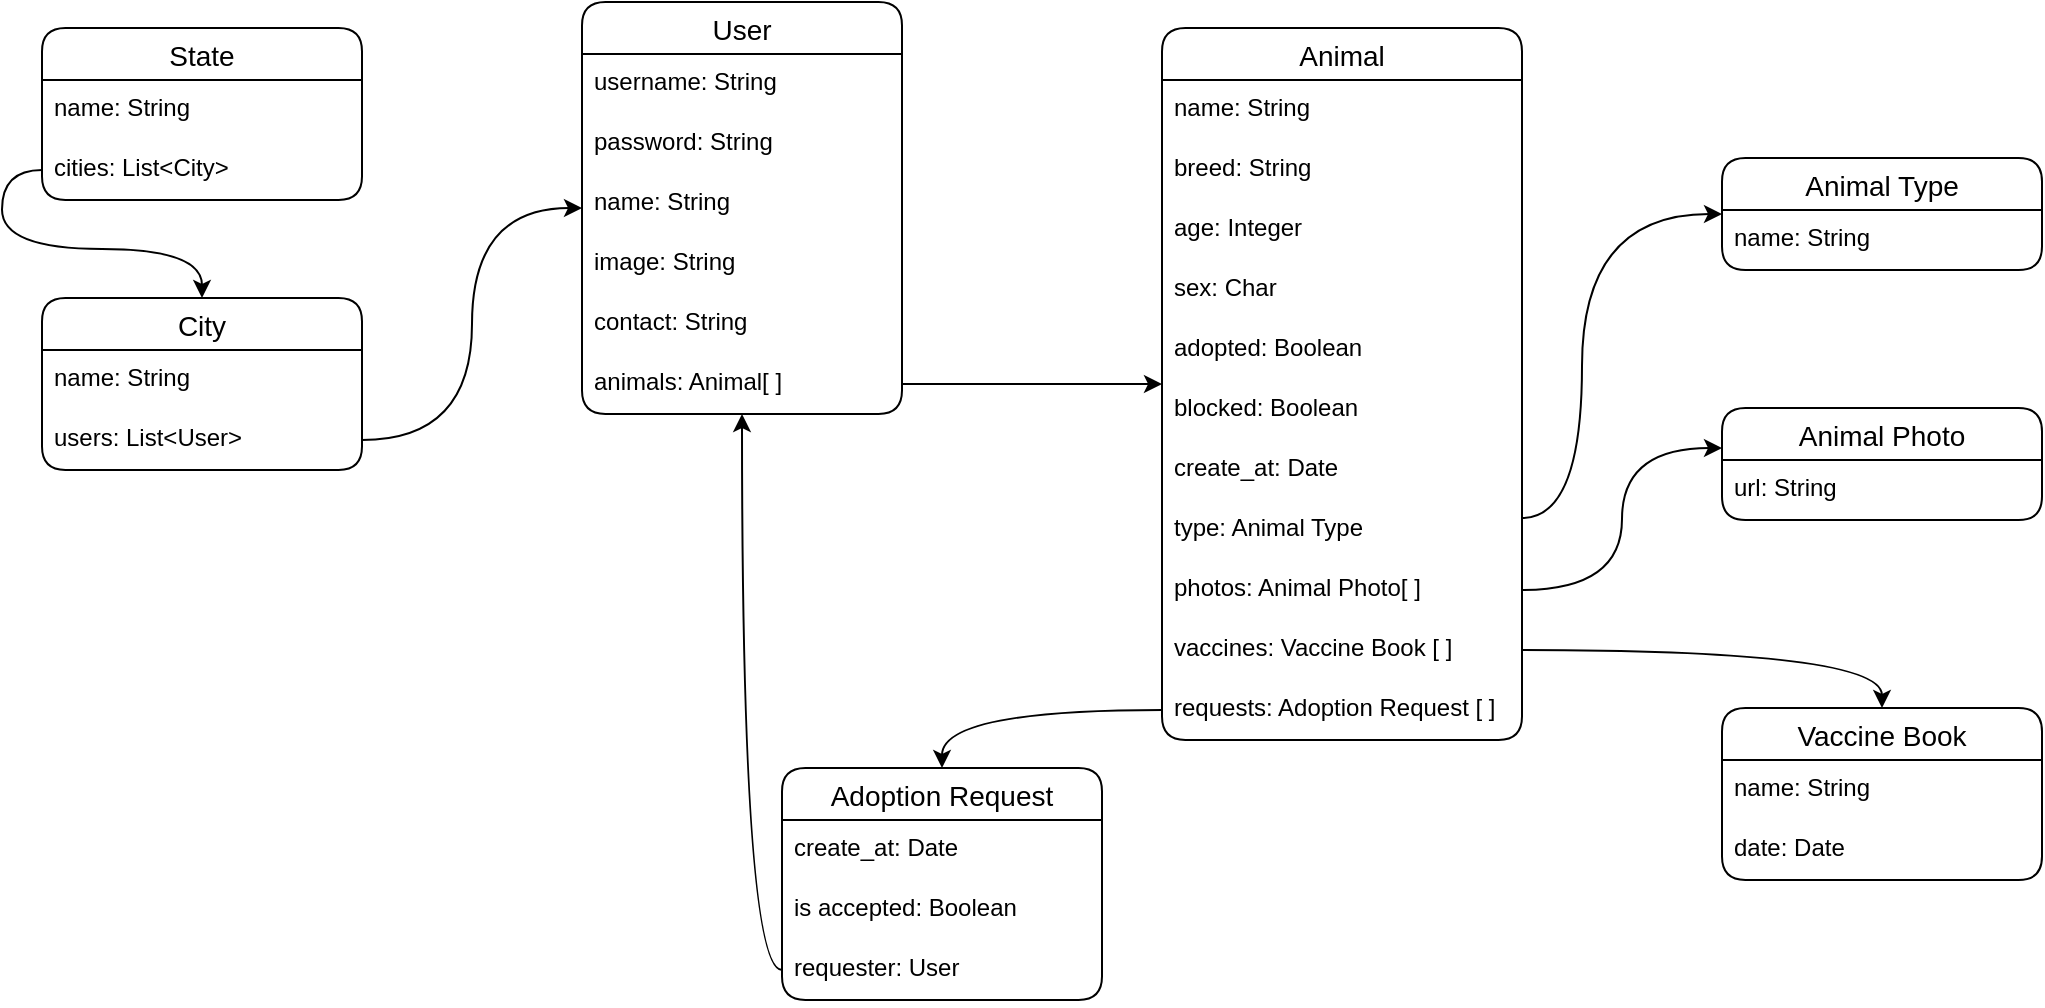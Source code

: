 <mxfile version="17.2.4" type="device"><diagram id="3rekSIxAFzWnHBxNCqtd" name="models"><mxGraphModel dx="868" dy="461" grid="1" gridSize="10" guides="1" tooltips="1" connect="1" arrows="1" fold="1" page="1" pageScale="1" pageWidth="1169" pageHeight="827" math="0" shadow="0"><root><mxCell id="0"/><mxCell id="1" parent="0"/><mxCell id="3fleJOiwKjBXgQ-Xy_ZG-1" value="User" style="swimlane;fontStyle=0;childLayout=stackLayout;horizontal=1;startSize=26;horizontalStack=0;resizeParent=1;resizeParentMax=0;resizeLast=0;collapsible=1;marginBottom=0;align=center;fontSize=14;rounded=1;" parent="1" vertex="1"><mxGeometry x="370" y="177" width="160" height="206" as="geometry"/></mxCell><mxCell id="3fleJOiwKjBXgQ-Xy_ZG-2" value="username: String" style="text;strokeColor=none;fillColor=none;spacingLeft=4;spacingRight=4;overflow=hidden;rotatable=0;points=[[0,0.5],[1,0.5]];portConstraint=eastwest;fontSize=12;rounded=1;" parent="3fleJOiwKjBXgQ-Xy_ZG-1" vertex="1"><mxGeometry y="26" width="160" height="30" as="geometry"/></mxCell><mxCell id="3fleJOiwKjBXgQ-Xy_ZG-4" value="password: String" style="text;strokeColor=none;fillColor=none;spacingLeft=4;spacingRight=4;overflow=hidden;rotatable=0;points=[[0,0.5],[1,0.5]];portConstraint=eastwest;fontSize=12;rounded=1;" parent="3fleJOiwKjBXgQ-Xy_ZG-1" vertex="1"><mxGeometry y="56" width="160" height="30" as="geometry"/></mxCell><mxCell id="su-kkQx-6MGjuYrQUXo--12" value="name: String" style="text;strokeColor=none;fillColor=none;spacingLeft=4;spacingRight=4;overflow=hidden;rotatable=0;points=[[0,0.5],[1,0.5]];portConstraint=eastwest;fontSize=12;rounded=1;" parent="3fleJOiwKjBXgQ-Xy_ZG-1" vertex="1"><mxGeometry y="86" width="160" height="30" as="geometry"/></mxCell><mxCell id="3fleJOiwKjBXgQ-Xy_ZG-3" value="image: String" style="text;strokeColor=none;fillColor=none;spacingLeft=4;spacingRight=4;overflow=hidden;rotatable=0;points=[[0,0.5],[1,0.5]];portConstraint=eastwest;fontSize=12;rounded=1;" parent="3fleJOiwKjBXgQ-Xy_ZG-1" vertex="1"><mxGeometry y="116" width="160" height="30" as="geometry"/></mxCell><mxCell id="su-kkQx-6MGjuYrQUXo--1" value="contact: String" style="text;strokeColor=none;fillColor=none;spacingLeft=4;spacingRight=4;overflow=hidden;rotatable=0;points=[[0,0.5],[1,0.5]];portConstraint=eastwest;fontSize=12;rounded=1;" parent="3fleJOiwKjBXgQ-Xy_ZG-1" vertex="1"><mxGeometry y="146" width="160" height="30" as="geometry"/></mxCell><mxCell id="su-kkQx-6MGjuYrQUXo--17" value="animals: Animal[ ]" style="text;strokeColor=none;fillColor=none;spacingLeft=4;spacingRight=4;overflow=hidden;rotatable=0;points=[[0,0.5],[1,0.5]];portConstraint=eastwest;fontSize=12;rounded=1;" parent="3fleJOiwKjBXgQ-Xy_ZG-1" vertex="1"><mxGeometry y="176" width="160" height="30" as="geometry"/></mxCell><mxCell id="3fleJOiwKjBXgQ-Xy_ZG-5" value="Animal Type" style="swimlane;fontStyle=0;childLayout=stackLayout;horizontal=1;startSize=26;horizontalStack=0;resizeParent=1;resizeParentMax=0;resizeLast=0;collapsible=1;marginBottom=0;align=center;fontSize=14;rounded=1;" parent="1" vertex="1"><mxGeometry x="940" y="255" width="160" height="56" as="geometry"/></mxCell><mxCell id="3fleJOiwKjBXgQ-Xy_ZG-6" value="name: String" style="text;strokeColor=none;fillColor=none;spacingLeft=4;spacingRight=4;overflow=hidden;rotatable=0;points=[[0,0.5],[1,0.5]];portConstraint=eastwest;fontSize=12;rounded=1;" parent="3fleJOiwKjBXgQ-Xy_ZG-5" vertex="1"><mxGeometry y="26" width="160" height="30" as="geometry"/></mxCell><mxCell id="su-kkQx-6MGjuYrQUXo--2" value="State" style="swimlane;fontStyle=0;childLayout=stackLayout;horizontal=1;startSize=26;horizontalStack=0;resizeParent=1;resizeParentMax=0;resizeLast=0;collapsible=1;marginBottom=0;align=center;fontSize=14;rounded=1;" parent="1" vertex="1"><mxGeometry x="100" y="190" width="160" height="86" as="geometry"/></mxCell><mxCell id="su-kkQx-6MGjuYrQUXo--3" value="name: String" style="text;strokeColor=none;fillColor=none;spacingLeft=4;spacingRight=4;overflow=hidden;rotatable=0;points=[[0,0.5],[1,0.5]];portConstraint=eastwest;fontSize=12;rounded=1;" parent="su-kkQx-6MGjuYrQUXo--2" vertex="1"><mxGeometry y="26" width="160" height="30" as="geometry"/></mxCell><mxCell id="FI6nRzEWJw9ke9_yVvMr-1" value="cities: List&lt;City&gt;" style="text;strokeColor=none;fillColor=none;spacingLeft=4;spacingRight=4;overflow=hidden;rotatable=0;points=[[0,0.5],[1,0.5]];portConstraint=eastwest;fontSize=12;rounded=1;" vertex="1" parent="su-kkQx-6MGjuYrQUXo--2"><mxGeometry y="56" width="160" height="30" as="geometry"/></mxCell><mxCell id="su-kkQx-6MGjuYrQUXo--7" value="City" style="swimlane;fontStyle=0;childLayout=stackLayout;horizontal=1;startSize=26;horizontalStack=0;resizeParent=1;resizeParentMax=0;resizeLast=0;collapsible=1;marginBottom=0;align=center;fontSize=14;rounded=1;" parent="1" vertex="1"><mxGeometry x="100" y="325" width="160" height="86" as="geometry"/></mxCell><mxCell id="su-kkQx-6MGjuYrQUXo--8" value="name: String" style="text;strokeColor=none;fillColor=none;spacingLeft=4;spacingRight=4;overflow=hidden;rotatable=0;points=[[0,0.5],[1,0.5]];portConstraint=eastwest;fontSize=12;rounded=1;" parent="su-kkQx-6MGjuYrQUXo--7" vertex="1"><mxGeometry y="26" width="160" height="30" as="geometry"/></mxCell><mxCell id="FI6nRzEWJw9ke9_yVvMr-4" value="users: List&lt;User&gt;" style="text;strokeColor=none;fillColor=none;spacingLeft=4;spacingRight=4;overflow=hidden;rotatable=0;points=[[0,0.5],[1,0.5]];portConstraint=eastwest;fontSize=12;rounded=1;" vertex="1" parent="su-kkQx-6MGjuYrQUXo--7"><mxGeometry y="56" width="160" height="30" as="geometry"/></mxCell><mxCell id="su-kkQx-6MGjuYrQUXo--19" value="Animal Photo" style="swimlane;fontStyle=0;childLayout=stackLayout;horizontal=1;startSize=26;horizontalStack=0;resizeParent=1;resizeParentMax=0;resizeLast=0;collapsible=1;marginBottom=0;align=center;fontSize=14;rounded=1;" parent="1" vertex="1"><mxGeometry x="940" y="380" width="160" height="56" as="geometry"/></mxCell><mxCell id="su-kkQx-6MGjuYrQUXo--20" value="url: String" style="text;strokeColor=none;fillColor=none;spacingLeft=4;spacingRight=4;overflow=hidden;rotatable=0;points=[[0,0.5],[1,0.5]];portConstraint=eastwest;fontSize=12;rounded=1;" parent="su-kkQx-6MGjuYrQUXo--19" vertex="1"><mxGeometry y="26" width="160" height="30" as="geometry"/></mxCell><mxCell id="su-kkQx-6MGjuYrQUXo--21" value="Animal" style="swimlane;fontStyle=0;childLayout=stackLayout;horizontal=1;startSize=26;horizontalStack=0;resizeParent=1;resizeParentMax=0;resizeLast=0;collapsible=1;marginBottom=0;align=center;fontSize=14;rounded=1;" parent="1" vertex="1"><mxGeometry x="660" y="190" width="180" height="356" as="geometry"/></mxCell><mxCell id="su-kkQx-6MGjuYrQUXo--22" value="name: String" style="text;strokeColor=none;fillColor=none;spacingLeft=4;spacingRight=4;overflow=hidden;rotatable=0;points=[[0,0.5],[1,0.5]];portConstraint=eastwest;fontSize=12;rounded=1;" parent="su-kkQx-6MGjuYrQUXo--21" vertex="1"><mxGeometry y="26" width="180" height="30" as="geometry"/></mxCell><mxCell id="su-kkQx-6MGjuYrQUXo--23" value="breed: String" style="text;strokeColor=none;fillColor=none;spacingLeft=4;spacingRight=4;overflow=hidden;rotatable=0;points=[[0,0.5],[1,0.5]];portConstraint=eastwest;fontSize=12;rounded=1;" parent="su-kkQx-6MGjuYrQUXo--21" vertex="1"><mxGeometry y="56" width="180" height="30" as="geometry"/></mxCell><mxCell id="su-kkQx-6MGjuYrQUXo--24" value="age: Integer" style="text;strokeColor=none;fillColor=none;spacingLeft=4;spacingRight=4;overflow=hidden;rotatable=0;points=[[0,0.5],[1,0.5]];portConstraint=eastwest;fontSize=12;rounded=1;" parent="su-kkQx-6MGjuYrQUXo--21" vertex="1"><mxGeometry y="86" width="180" height="30" as="geometry"/></mxCell><mxCell id="su-kkQx-6MGjuYrQUXo--25" value="sex: Char" style="text;strokeColor=none;fillColor=none;spacingLeft=4;spacingRight=4;overflow=hidden;rotatable=0;points=[[0,0.5],[1,0.5]];portConstraint=eastwest;fontSize=12;rounded=1;" parent="su-kkQx-6MGjuYrQUXo--21" vertex="1"><mxGeometry y="116" width="180" height="30" as="geometry"/></mxCell><mxCell id="su-kkQx-6MGjuYrQUXo--26" value="adopted: Boolean" style="text;strokeColor=none;fillColor=none;spacingLeft=4;spacingRight=4;overflow=hidden;rotatable=0;points=[[0,0.5],[1,0.5]];portConstraint=eastwest;fontSize=12;rounded=1;" parent="su-kkQx-6MGjuYrQUXo--21" vertex="1"><mxGeometry y="146" width="180" height="30" as="geometry"/></mxCell><mxCell id="su-kkQx-6MGjuYrQUXo--27" value="blocked: Boolean" style="text;strokeColor=none;fillColor=none;spacingLeft=4;spacingRight=4;overflow=hidden;rotatable=0;points=[[0,0.5],[1,0.5]];portConstraint=eastwest;fontSize=12;rounded=1;" parent="su-kkQx-6MGjuYrQUXo--21" vertex="1"><mxGeometry y="176" width="180" height="30" as="geometry"/></mxCell><mxCell id="su-kkQx-6MGjuYrQUXo--28" value="create_at: Date" style="text;strokeColor=none;fillColor=none;spacingLeft=4;spacingRight=4;overflow=hidden;rotatable=0;points=[[0,0.5],[1,0.5]];portConstraint=eastwest;fontSize=12;rounded=1;" parent="su-kkQx-6MGjuYrQUXo--21" vertex="1"><mxGeometry y="206" width="180" height="30" as="geometry"/></mxCell><mxCell id="su-kkQx-6MGjuYrQUXo--29" value="type: Animal Type" style="text;strokeColor=none;fillColor=none;spacingLeft=4;spacingRight=4;overflow=hidden;rotatable=0;points=[[0,0.5],[1,0.5]];portConstraint=eastwest;fontSize=12;rounded=1;" parent="su-kkQx-6MGjuYrQUXo--21" vertex="1"><mxGeometry y="236" width="180" height="30" as="geometry"/></mxCell><mxCell id="su-kkQx-6MGjuYrQUXo--31" value="photos: Animal Photo[ ]" style="text;strokeColor=none;fillColor=none;spacingLeft=4;spacingRight=4;overflow=hidden;rotatable=0;points=[[0,0.5],[1,0.5]];portConstraint=eastwest;fontSize=12;rounded=1;" parent="su-kkQx-6MGjuYrQUXo--21" vertex="1"><mxGeometry y="266" width="180" height="30" as="geometry"/></mxCell><mxCell id="su-kkQx-6MGjuYrQUXo--36" value="vaccines: Vaccine Book [ ]" style="text;strokeColor=none;fillColor=none;spacingLeft=4;spacingRight=4;overflow=hidden;rotatable=0;points=[[0,0.5],[1,0.5]];portConstraint=eastwest;fontSize=12;rounded=1;" parent="su-kkQx-6MGjuYrQUXo--21" vertex="1"><mxGeometry y="296" width="180" height="30" as="geometry"/></mxCell><mxCell id="su-kkQx-6MGjuYrQUXo--40" value="requests: Adoption Request [ ]" style="text;strokeColor=none;fillColor=none;spacingLeft=4;spacingRight=4;overflow=hidden;rotatable=0;points=[[0,0.5],[1,0.5]];portConstraint=eastwest;fontSize=12;rounded=1;" parent="su-kkQx-6MGjuYrQUXo--21" vertex="1"><mxGeometry y="326" width="180" height="30" as="geometry"/></mxCell><mxCell id="su-kkQx-6MGjuYrQUXo--30" style="edgeStyle=orthogonalEdgeStyle;rounded=1;orthogonalLoop=1;jettySize=auto;html=1;curved=1;" parent="1" source="su-kkQx-6MGjuYrQUXo--29" target="3fleJOiwKjBXgQ-Xy_ZG-5" edge="1"><mxGeometry relative="1" as="geometry"><Array as="points"><mxPoint x="870" y="435"/><mxPoint x="870" y="283"/></Array></mxGeometry></mxCell><mxCell id="su-kkQx-6MGjuYrQUXo--32" style="edgeStyle=orthogonalEdgeStyle;rounded=1;orthogonalLoop=1;jettySize=auto;html=1;curved=1;" parent="1" source="su-kkQx-6MGjuYrQUXo--31" target="su-kkQx-6MGjuYrQUXo--19" edge="1"><mxGeometry relative="1" as="geometry"><Array as="points"><mxPoint x="890" y="471"/><mxPoint x="890" y="400"/></Array></mxGeometry></mxCell><mxCell id="su-kkQx-6MGjuYrQUXo--33" style="edgeStyle=orthogonalEdgeStyle;rounded=1;orthogonalLoop=1;jettySize=auto;html=1;curved=1;" parent="1" source="su-kkQx-6MGjuYrQUXo--17" target="su-kkQx-6MGjuYrQUXo--21" edge="1"><mxGeometry relative="1" as="geometry"/></mxCell><mxCell id="su-kkQx-6MGjuYrQUXo--34" value="Vaccine Book" style="swimlane;fontStyle=0;childLayout=stackLayout;horizontal=1;startSize=26;horizontalStack=0;resizeParent=1;resizeParentMax=0;resizeLast=0;collapsible=1;marginBottom=0;align=center;fontSize=14;rounded=1;" parent="1" vertex="1"><mxGeometry x="940" y="530" width="160" height="86" as="geometry"/></mxCell><mxCell id="su-kkQx-6MGjuYrQUXo--35" value="name: String" style="text;strokeColor=none;fillColor=none;spacingLeft=4;spacingRight=4;overflow=hidden;rotatable=0;points=[[0,0.5],[1,0.5]];portConstraint=eastwest;fontSize=12;rounded=1;" parent="su-kkQx-6MGjuYrQUXo--34" vertex="1"><mxGeometry y="26" width="160" height="30" as="geometry"/></mxCell><mxCell id="su-kkQx-6MGjuYrQUXo--45" value="date: Date" style="text;strokeColor=none;fillColor=none;spacingLeft=4;spacingRight=4;overflow=hidden;rotatable=0;points=[[0,0.5],[1,0.5]];portConstraint=eastwest;fontSize=12;rounded=1;" parent="su-kkQx-6MGjuYrQUXo--34" vertex="1"><mxGeometry y="56" width="160" height="30" as="geometry"/></mxCell><mxCell id="su-kkQx-6MGjuYrQUXo--37" style="edgeStyle=orthogonalEdgeStyle;rounded=1;orthogonalLoop=1;jettySize=auto;html=1;entryX=0.5;entryY=0;entryDx=0;entryDy=0;curved=1;" parent="1" source="su-kkQx-6MGjuYrQUXo--36" target="su-kkQx-6MGjuYrQUXo--34" edge="1"><mxGeometry relative="1" as="geometry"/></mxCell><mxCell id="su-kkQx-6MGjuYrQUXo--38" value="Adoption Request" style="swimlane;fontStyle=0;childLayout=stackLayout;horizontal=1;startSize=26;horizontalStack=0;resizeParent=1;resizeParentMax=0;resizeLast=0;collapsible=1;marginBottom=0;align=center;fontSize=14;rounded=1;" parent="1" vertex="1"><mxGeometry x="470" y="560" width="160" height="116" as="geometry"/></mxCell><mxCell id="su-kkQx-6MGjuYrQUXo--39" value="create_at: Date" style="text;strokeColor=none;fillColor=none;spacingLeft=4;spacingRight=4;overflow=hidden;rotatable=0;points=[[0,0.5],[1,0.5]];portConstraint=eastwest;fontSize=12;rounded=1;" parent="su-kkQx-6MGjuYrQUXo--38" vertex="1"><mxGeometry y="26" width="160" height="30" as="geometry"/></mxCell><mxCell id="su-kkQx-6MGjuYrQUXo--42" value="is accepted: Boolean" style="text;strokeColor=none;fillColor=none;spacingLeft=4;spacingRight=4;overflow=hidden;rotatable=0;points=[[0,0.5],[1,0.5]];portConstraint=eastwest;fontSize=12;rounded=1;" parent="su-kkQx-6MGjuYrQUXo--38" vertex="1"><mxGeometry y="56" width="160" height="30" as="geometry"/></mxCell><mxCell id="su-kkQx-6MGjuYrQUXo--43" value="requester: User" style="text;strokeColor=none;fillColor=none;spacingLeft=4;spacingRight=4;overflow=hidden;rotatable=0;points=[[0,0.5],[1,0.5]];portConstraint=eastwest;fontSize=12;rounded=1;" parent="su-kkQx-6MGjuYrQUXo--38" vertex="1"><mxGeometry y="86" width="160" height="30" as="geometry"/></mxCell><mxCell id="su-kkQx-6MGjuYrQUXo--41" style="edgeStyle=orthogonalEdgeStyle;rounded=1;orthogonalLoop=1;jettySize=auto;html=1;entryX=0.5;entryY=0;entryDx=0;entryDy=0;curved=1;" parent="1" source="su-kkQx-6MGjuYrQUXo--40" target="su-kkQx-6MGjuYrQUXo--38" edge="1"><mxGeometry relative="1" as="geometry"/></mxCell><mxCell id="su-kkQx-6MGjuYrQUXo--44" style="edgeStyle=orthogonalEdgeStyle;rounded=1;orthogonalLoop=1;jettySize=auto;html=1;curved=1;" parent="1" source="su-kkQx-6MGjuYrQUXo--43" target="3fleJOiwKjBXgQ-Xy_ZG-1" edge="1"><mxGeometry relative="1" as="geometry"/></mxCell><mxCell id="FI6nRzEWJw9ke9_yVvMr-3" style="edgeStyle=orthogonalEdgeStyle;rounded=1;orthogonalLoop=1;jettySize=auto;html=1;curved=1;" edge="1" parent="1" source="FI6nRzEWJw9ke9_yVvMr-1" target="su-kkQx-6MGjuYrQUXo--7"><mxGeometry relative="1" as="geometry"/></mxCell><mxCell id="FI6nRzEWJw9ke9_yVvMr-5" style="edgeStyle=orthogonalEdgeStyle;curved=1;rounded=1;orthogonalLoop=1;jettySize=auto;html=1;" edge="1" parent="1" source="FI6nRzEWJw9ke9_yVvMr-4" target="3fleJOiwKjBXgQ-Xy_ZG-1"><mxGeometry relative="1" as="geometry"/></mxCell></root></mxGraphModel></diagram></mxfile>